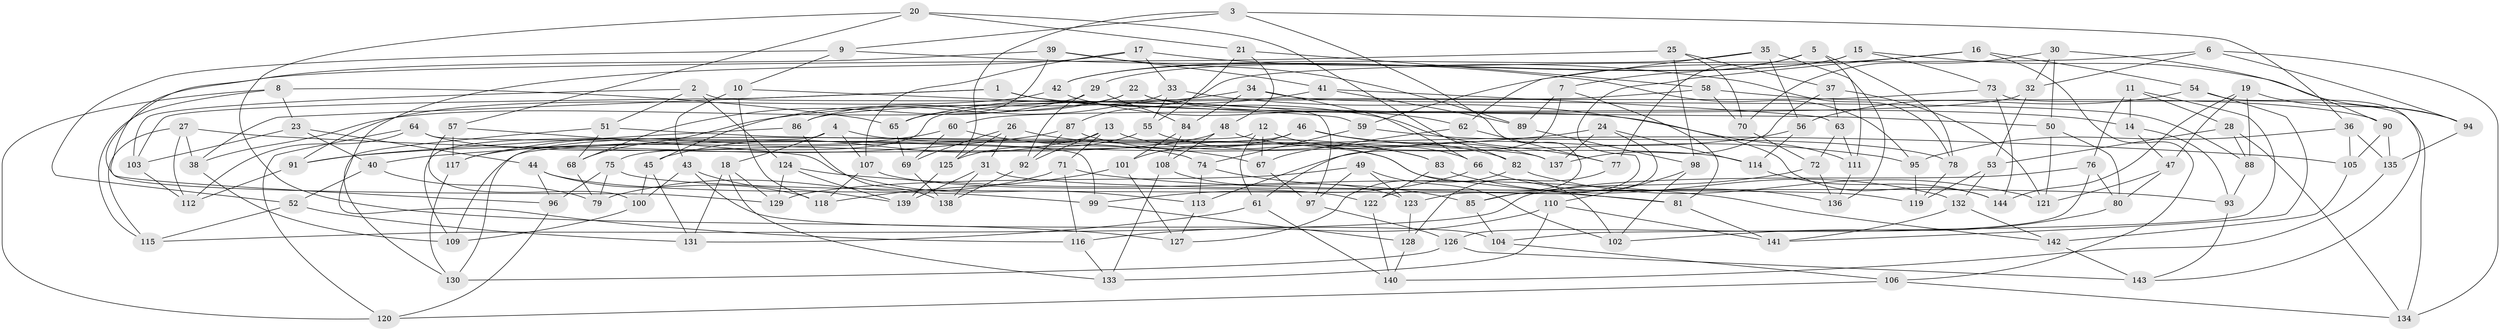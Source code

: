 // Generated by graph-tools (version 1.1) at 2025/11/02/27/25 16:11:43]
// undirected, 144 vertices, 288 edges
graph export_dot {
graph [start="1"]
  node [color=gray90,style=filled];
  1;
  2;
  3;
  4;
  5;
  6;
  7;
  8;
  9;
  10;
  11;
  12;
  13;
  14;
  15;
  16;
  17;
  18;
  19;
  20;
  21;
  22;
  23;
  24;
  25;
  26;
  27;
  28;
  29;
  30;
  31;
  32;
  33;
  34;
  35;
  36;
  37;
  38;
  39;
  40;
  41;
  42;
  43;
  44;
  45;
  46;
  47;
  48;
  49;
  50;
  51;
  52;
  53;
  54;
  55;
  56;
  57;
  58;
  59;
  60;
  61;
  62;
  63;
  64;
  65;
  66;
  67;
  68;
  69;
  70;
  71;
  72;
  73;
  74;
  75;
  76;
  77;
  78;
  79;
  80;
  81;
  82;
  83;
  84;
  85;
  86;
  87;
  88;
  89;
  90;
  91;
  92;
  93;
  94;
  95;
  96;
  97;
  98;
  99;
  100;
  101;
  102;
  103;
  104;
  105;
  106;
  107;
  108;
  109;
  110;
  111;
  112;
  113;
  114;
  115;
  116;
  117;
  118;
  119;
  120;
  121;
  122;
  123;
  124;
  125;
  126;
  127;
  128;
  129;
  130;
  131;
  132;
  133;
  134;
  135;
  136;
  137;
  138;
  139;
  140;
  141;
  142;
  143;
  144;
  1 -- 38;
  1 -- 103;
  1 -- 77;
  1 -- 14;
  2 -- 97;
  2 -- 51;
  2 -- 124;
  2 -- 103;
  3 -- 122;
  3 -- 125;
  3 -- 9;
  3 -- 36;
  4 -- 109;
  4 -- 18;
  4 -- 107;
  4 -- 81;
  5 -- 7;
  5 -- 77;
  5 -- 111;
  5 -- 78;
  6 -- 87;
  6 -- 134;
  6 -- 94;
  6 -- 32;
  7 -- 89;
  7 -- 81;
  7 -- 61;
  8 -- 115;
  8 -- 120;
  8 -- 65;
  8 -- 23;
  9 -- 52;
  9 -- 95;
  9 -- 10;
  10 -- 59;
  10 -- 43;
  10 -- 118;
  11 -- 104;
  11 -- 28;
  11 -- 14;
  11 -- 76;
  12 -- 61;
  12 -- 67;
  12 -- 66;
  12 -- 130;
  13 -- 92;
  13 -- 71;
  13 -- 45;
  13 -- 83;
  14 -- 47;
  14 -- 93;
  15 -- 42;
  15 -- 29;
  15 -- 94;
  15 -- 73;
  16 -- 106;
  16 -- 59;
  16 -- 54;
  16 -- 123;
  17 -- 33;
  17 -- 107;
  17 -- 78;
  17 -- 116;
  18 -- 129;
  18 -- 131;
  18 -- 133;
  19 -- 88;
  19 -- 94;
  19 -- 47;
  19 -- 144;
  20 -- 21;
  20 -- 82;
  20 -- 57;
  20 -- 127;
  21 -- 48;
  21 -- 55;
  21 -- 58;
  22 -- 86;
  22 -- 38;
  22 -- 50;
  22 -- 111;
  23 -- 103;
  23 -- 40;
  23 -- 44;
  24 -- 137;
  24 -- 40;
  24 -- 114;
  24 -- 85;
  25 -- 70;
  25 -- 96;
  25 -- 98;
  25 -- 37;
  26 -- 31;
  26 -- 125;
  26 -- 83;
  26 -- 69;
  27 -- 38;
  27 -- 112;
  27 -- 105;
  27 -- 115;
  28 -- 134;
  28 -- 88;
  28 -- 53;
  29 -- 92;
  29 -- 84;
  29 -- 68;
  30 -- 32;
  30 -- 50;
  30 -- 70;
  30 -- 90;
  31 -- 119;
  31 -- 138;
  31 -- 139;
  32 -- 53;
  32 -- 60;
  33 -- 45;
  33 -- 144;
  33 -- 55;
  34 -- 66;
  34 -- 88;
  34 -- 84;
  34 -- 68;
  35 -- 136;
  35 -- 42;
  35 -- 56;
  35 -- 62;
  36 -- 105;
  36 -- 95;
  36 -- 135;
  37 -- 137;
  37 -- 63;
  37 -- 121;
  38 -- 109;
  39 -- 129;
  39 -- 41;
  39 -- 65;
  39 -- 89;
  40 -- 79;
  40 -- 52;
  41 -- 65;
  41 -- 89;
  41 -- 63;
  42 -- 62;
  42 -- 91;
  43 -- 104;
  43 -- 100;
  43 -- 139;
  44 -- 118;
  44 -- 99;
  44 -- 96;
  45 -- 100;
  45 -- 131;
  46 -- 137;
  46 -- 109;
  46 -- 101;
  46 -- 95;
  47 -- 80;
  47 -- 121;
  48 -- 108;
  48 -- 117;
  48 -- 114;
  49 -- 129;
  49 -- 102;
  49 -- 123;
  49 -- 97;
  50 -- 121;
  50 -- 80;
  51 -- 130;
  51 -- 68;
  51 -- 137;
  52 -- 131;
  52 -- 115;
  53 -- 132;
  53 -- 119;
  54 -- 56;
  54 -- 143;
  54 -- 141;
  55 -- 82;
  55 -- 125;
  56 -- 114;
  56 -- 113;
  57 -- 117;
  57 -- 113;
  57 -- 100;
  58 -- 70;
  58 -- 75;
  58 -- 90;
  59 -- 78;
  59 -- 74;
  60 -- 69;
  60 -- 117;
  60 -- 67;
  61 -- 140;
  61 -- 131;
  62 -- 67;
  62 -- 77;
  63 -- 72;
  63 -- 111;
  64 -- 99;
  64 -- 112;
  64 -- 74;
  64 -- 120;
  65 -- 69;
  66 -- 99;
  66 -- 136;
  67 -- 97;
  68 -- 79;
  69 -- 138;
  70 -- 72;
  71 -- 79;
  71 -- 116;
  71 -- 93;
  72 -- 136;
  72 -- 85;
  73 -- 144;
  73 -- 86;
  73 -- 134;
  74 -- 85;
  74 -- 113;
  75 -- 96;
  75 -- 79;
  75 -- 81;
  76 -- 80;
  76 -- 126;
  76 -- 115;
  77 -- 128;
  78 -- 119;
  80 -- 102;
  81 -- 141;
  82 -- 127;
  82 -- 121;
  83 -- 132;
  83 -- 122;
  84 -- 108;
  84 -- 101;
  85 -- 104;
  86 -- 138;
  86 -- 91;
  87 -- 91;
  87 -- 92;
  87 -- 102;
  88 -- 93;
  89 -- 98;
  90 -- 135;
  90 -- 105;
  91 -- 112;
  92 -- 138;
  93 -- 143;
  94 -- 135;
  95 -- 119;
  96 -- 120;
  97 -- 126;
  98 -- 110;
  98 -- 102;
  99 -- 128;
  100 -- 109;
  101 -- 118;
  101 -- 127;
  103 -- 112;
  104 -- 106;
  105 -- 142;
  106 -- 134;
  106 -- 120;
  107 -- 122;
  107 -- 118;
  108 -- 123;
  108 -- 133;
  110 -- 133;
  110 -- 116;
  110 -- 141;
  111 -- 136;
  113 -- 127;
  114 -- 144;
  116 -- 133;
  117 -- 130;
  122 -- 140;
  123 -- 128;
  124 -- 142;
  124 -- 139;
  124 -- 129;
  125 -- 139;
  126 -- 130;
  126 -- 143;
  128 -- 140;
  132 -- 141;
  132 -- 142;
  135 -- 140;
  142 -- 143;
}
